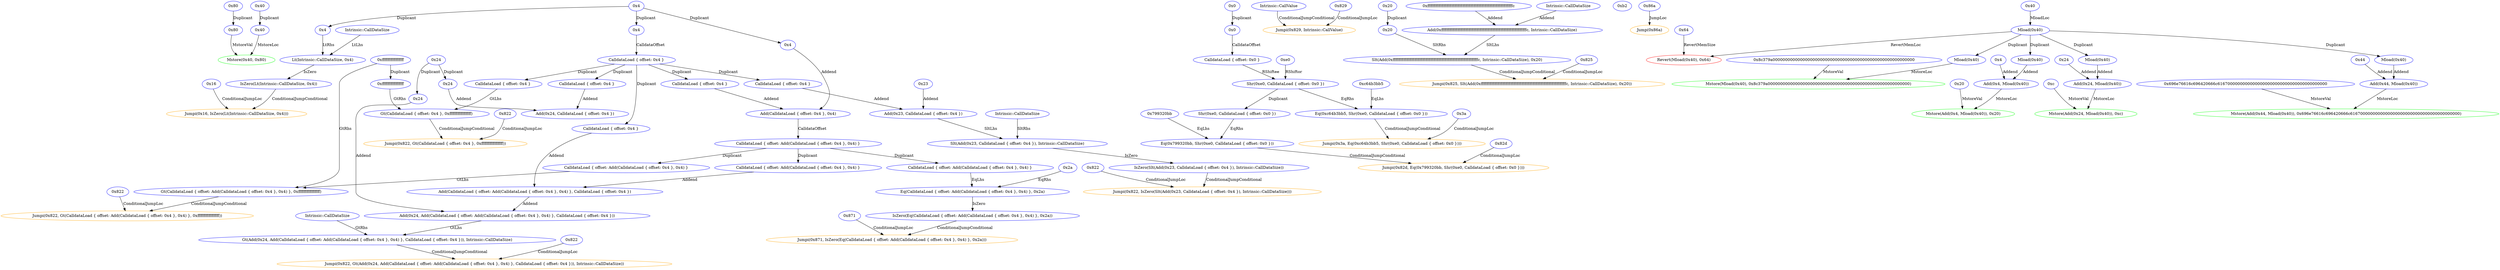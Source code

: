 digraph {
    0 [ label = "0x80" color = "blue"]
    1 [ label = "0x40" color = "blue"]
    2 [ label = "0x80" color = "blue"]
    3 [ label = "0x40" color = "blue"]
    4 [ label = "Mstore(0x40, 0x80)" color = "green"]
    5 [ label = "0x4" color = "blue"]
    6 [ label = "0x4" color = "blue"]
    7 [ label = "Intrinsic::CallDataSize" color = "blue"]
    8 [ label = "Lt(Intrinsic::CallDataSize, 0x4)" color = "blue"]
    9 [ label = "IsZero(Lt(Intrinsic::CallDataSize, 0x4))" color = "blue"]
    10 [ label = "0x16" color = "blue"]
    11 [ label = "Jumpi(0x16, IsZero(Lt(Intrinsic::CallDataSize, 0x4)))" color = "orange"]
    12 [ label = "0x0" color = "blue"]
    13 [ label = "0x0" color = "blue"]
    14 [ label = "CalldataLoad { offset: 0x0 }" color = "blue"]
    15 [ label = "0xe0" color = "blue"]
    16 [ label = "Shr(0xe0, CalldataLoad { offset: 0x0 })" color = "blue"]
    17 [ label = "Shr(0xe0, CalldataLoad { offset: 0x0 })" color = "blue"]
    18 [ label = "0x799320bb" color = "blue"]
    19 [ label = "Eq(0x799320bb, Shr(0xe0, CalldataLoad { offset: 0x0 }))" color = "blue"]
    20 [ label = "0x82d" color = "blue"]
    21 [ label = "Jumpi(0x82d, Eq(0x799320bb, Shr(0xe0, CalldataLoad { offset: 0x0 })))" color = "orange"]
    22 [ label = "0xc64b3bb5" color = "blue"]
    23 [ label = "Eq(0xc64b3bb5, Shr(0xe0, CalldataLoad { offset: 0x0 }))" color = "blue"]
    24 [ label = "0x3a" color = "blue"]
    25 [ label = "Jumpi(0x3a, Eq(0xc64b3bb5, Shr(0xe0, CalldataLoad { offset: 0x0 })))" color = "orange"]
    26 [ label = "Intrinsic::CallValue" color = "blue"]
    27 [ label = "0x829" color = "blue"]
    28 [ label = "Jumpi(0x829, Intrinsic::CallValue)" color = "orange"]
    29 [ label = "0x20" color = "blue"]
    30 [ label = "0x20" color = "blue"]
    31 [ label = "0xfffffffffffffffffffffffffffffffffffffffffffffffffffffffffffffffc" color = "blue"]
    32 [ label = "Intrinsic::CallDataSize" color = "blue"]
    33 [ label = "Add(0xfffffffffffffffffffffffffffffffffffffffffffffffffffffffffffffffc, Intrinsic::CallDataSize)" color = "blue"]
    34 [ label = "Slt(Add(0xfffffffffffffffffffffffffffffffffffffffffffffffffffffffffffffffc, Intrinsic::CallDataSize), 0x20)" color = "blue"]
    35 [ label = "0x825" color = "blue"]
    36 [ label = "Jumpi(0x825, Slt(Add(0xfffffffffffffffffffffffffffffffffffffffffffffffffffffffffffffffc, Intrinsic::CallDataSize), 0x20))" color = "orange"]
    37 [ label = "0x4" color = "blue"]
    38 [ label = "CalldataLoad { offset: 0x4 }" color = "blue"]
    39 [ label = "0xffffffffffffffff" color = "blue"]
    40 [ label = "0xffffffffffffffff" color = "blue"]
    41 [ label = "CalldataLoad { offset: 0x4 }" color = "blue"]
    42 [ label = "Gt(CalldataLoad { offset: 0x4 }, 0xffffffffffffffff)" color = "blue"]
    43 [ label = "0x822" color = "blue"]
    44 [ label = "Jumpi(0x822, Gt(CalldataLoad { offset: 0x4 }, 0xffffffffffffffff))" color = "orange"]
    45 [ label = "Intrinsic::CallDataSize" color = "blue"]
    46 [ label = "0x23" color = "blue"]
    47 [ label = "CalldataLoad { offset: 0x4 }" color = "blue"]
    48 [ label = "Add(0x23, CalldataLoad { offset: 0x4 })" color = "blue"]
    49 [ label = "Slt(Add(0x23, CalldataLoad { offset: 0x4 }), Intrinsic::CallDataSize)" color = "blue"]
    50 [ label = "IsZero(Slt(Add(0x23, CalldataLoad { offset: 0x4 }), Intrinsic::CallDataSize))" color = "blue"]
    51 [ label = "0x822" color = "blue"]
    52 [ label = "Jumpi(0x822, IsZero(Slt(Add(0x23, CalldataLoad { offset: 0x4 }), Intrinsic::CallDataSize)))" color = "orange"]
    53 [ label = "CalldataLoad { offset: 0x4 }" color = "blue"]
    54 [ label = "0x4" color = "blue"]
    55 [ label = "Add(CalldataLoad { offset: 0x4 }, 0x4)" color = "blue"]
    56 [ label = "CalldataLoad { offset: Add(CalldataLoad { offset: 0x4 }, 0x4) }" color = "blue"]
    57 [ label = "CalldataLoad { offset: Add(CalldataLoad { offset: 0x4 }, 0x4) }" color = "blue"]
    58 [ label = "Gt(CalldataLoad { offset: Add(CalldataLoad { offset: 0x4 }, 0x4) }, 0xffffffffffffffff)" color = "blue"]
    59 [ label = "0x822" color = "blue"]
    60 [ label = "Jumpi(0x822, Gt(CalldataLoad { offset: Add(CalldataLoad { offset: 0x4 }, 0x4) }, 0xffffffffffffffff))" color = "orange"]
    61 [ label = "0x24" color = "blue"]
    62 [ label = "0x24" color = "blue"]
    63 [ label = "CalldataLoad { offset: 0x4 }" color = "blue"]
    64 [ label = "Add(0x24, CalldataLoad { offset: 0x4 })" color = "blue"]
    65 [ label = "Intrinsic::CallDataSize" color = "blue"]
    66 [ label = "0x24" color = "blue"]
    67 [ label = "CalldataLoad { offset: Add(CalldataLoad { offset: 0x4 }, 0x4) }" color = "blue"]
    68 [ label = "CalldataLoad { offset: 0x4 }" color = "blue"]
    69 [ label = "Add(CalldataLoad { offset: Add(CalldataLoad { offset: 0x4 }, 0x4) }, CalldataLoad { offset: 0x4 })" color = "blue"]
    70 [ label = "Add(0x24, Add(CalldataLoad { offset: Add(CalldataLoad { offset: 0x4 }, 0x4) }, CalldataLoad { offset: 0x4 }))" color = "blue"]
    71 [ label = "Gt(Add(0x24, Add(CalldataLoad { offset: Add(CalldataLoad { offset: 0x4 }, 0x4) }, CalldataLoad { offset: 0x4 })), Intrinsic::CallDataSize)" color = "blue"]
    72 [ label = "0x822" color = "blue"]
    73 [ label = "Jumpi(0x822, Gt(Add(0x24, Add(CalldataLoad { offset: Add(CalldataLoad { offset: 0x4 }, 0x4) }, CalldataLoad { offset: 0x4 })), Intrinsic::CallDataSize))" color = "orange"]
    74 [ label = "0xb2" color = "blue"]
    75 [ label = "0x2a" color = "blue"]
    76 [ label = "CalldataLoad { offset: Add(CalldataLoad { offset: 0x4 }, 0x4) }" color = "blue"]
    77 [ label = "Eq(CalldataLoad { offset: Add(CalldataLoad { offset: 0x4 }, 0x4) }, 0x2a)" color = "blue"]
    78 [ label = "0x86a" color = "blue"]
    79 [ label = "Jump(0x86a)" color = "orange"]
    80 [ label = "IsZero(Eq(CalldataLoad { offset: Add(CalldataLoad { offset: 0x4 }, 0x4) }, 0x2a))" color = "blue"]
    81 [ label = "0x871" color = "blue"]
    82 [ label = "Jumpi(0x871, IsZero(Eq(CalldataLoad { offset: Add(CalldataLoad { offset: 0x4 }, 0x4) }, 0x2a)))" color = "orange"]
    83 [ label = "0x64" color = "blue"]
    84 [ label = "0x40" color = "blue"]
    85 [ label = "Mload(0x40)" color = "blue"]
    86 [ label = "0x8c379a000000000000000000000000000000000000000000000000000000000" color = "blue"]
    87 [ label = "Mload(0x40)" color = "blue"]
    88 [ label = "Mstore(Mload(0x40), 0x8c379a000000000000000000000000000000000000000000000000000000000)" color = "green"]
    89 [ label = "0x20" color = "blue"]
    90 [ label = "0x4" color = "blue"]
    91 [ label = "Mload(0x40)" color = "blue"]
    92 [ label = "Add(0x4, Mload(0x40))" color = "blue"]
    93 [ label = "Mstore(Add(0x4, Mload(0x40)), 0x20)" color = "green"]
    94 [ label = "0xc" color = "blue"]
    95 [ label = "0x24" color = "blue"]
    96 [ label = "Mload(0x40)" color = "blue"]
    97 [ label = "Add(0x24, Mload(0x40))" color = "blue"]
    98 [ label = "Mstore(Add(0x24, Mload(0x40)), 0xc)" color = "green"]
    99 [ label = "0x696e76616c696420666c61670000000000000000000000000000000000000000" color = "blue"]
    100 [ label = "0x44" color = "blue"]
    101 [ label = "Mload(0x40)" color = "blue"]
    102 [ label = "Add(0x44, Mload(0x40))" color = "blue"]
    103 [ label = "Mstore(Add(0x44, Mload(0x40)), 0x696e76616c696420666c61670000000000000000000000000000000000000000)" color = "green"]
    104 [ label = "Revert(Mload(0x40), 0x64)" color = "red"]
    0 -> 2 [ label = Duplicant]
    1 -> 3 [ label = Duplicant]
    3 -> 4 [ label = MstoreLoc]
    2 -> 4 [ label = MstoreVal]
    5 -> 6 [ label = Duplicant]
    7 -> 8 [ label = LtLhs]
    6 -> 8 [ label = LtRhs]
    8 -> 9 [ label = IsZero]
    10 -> 11 [ label = ConditionalJumpLoc]
    9 -> 11 [ label = ConditionalJumpConditional]
    12 -> 13 [ label = Duplicant]
    13 -> 14 [ label = CalldataOffset]
    15 -> 16 [ label = RShiftor]
    14 -> 16 [ label = RShiftee]
    16 -> 17 [ label = Duplicant]
    18 -> 19 [ label = EqLhs]
    17 -> 19 [ label = EqRhs]
    20 -> 21 [ label = ConditionalJumpLoc]
    19 -> 21 [ label = ConditionalJumpConditional]
    22 -> 23 [ label = EqLhs]
    16 -> 23 [ label = EqRhs]
    24 -> 25 [ label = ConditionalJumpLoc]
    23 -> 25 [ label = ConditionalJumpConditional]
    27 -> 28 [ label = ConditionalJumpLoc]
    26 -> 28 [ label = ConditionalJumpConditional]
    29 -> 30 [ label = Duplicant]
    32 -> 33 [ label = Addend]
    31 -> 33 [ label = Addend]
    33 -> 34 [ label = SltLhs]
    30 -> 34 [ label = SltRhs]
    35 -> 36 [ label = ConditionalJumpLoc]
    34 -> 36 [ label = ConditionalJumpConditional]
    5 -> 37 [ label = Duplicant]
    37 -> 38 [ label = CalldataOffset]
    39 -> 40 [ label = Duplicant]
    38 -> 41 [ label = Duplicant]
    41 -> 42 [ label = GtLhs]
    40 -> 42 [ label = GtRhs]
    43 -> 44 [ label = ConditionalJumpLoc]
    42 -> 44 [ label = ConditionalJumpConditional]
    38 -> 47 [ label = Duplicant]
    47 -> 48 [ label = Addend]
    46 -> 48 [ label = Addend]
    48 -> 49 [ label = SltLhs]
    45 -> 49 [ label = SltRhs]
    49 -> 50 [ label = IsZero]
    51 -> 52 [ label = ConditionalJumpLoc]
    50 -> 52 [ label = ConditionalJumpConditional]
    38 -> 53 [ label = Duplicant]
    5 -> 54 [ label = Duplicant]
    54 -> 55 [ label = Addend]
    53 -> 55 [ label = Addend]
    55 -> 56 [ label = CalldataOffset]
    56 -> 57 [ label = Duplicant]
    57 -> 58 [ label = GtLhs]
    39 -> 58 [ label = GtRhs]
    59 -> 60 [ label = ConditionalJumpLoc]
    58 -> 60 [ label = ConditionalJumpConditional]
    61 -> 62 [ label = Duplicant]
    38 -> 63 [ label = Duplicant]
    63 -> 64 [ label = Addend]
    62 -> 64 [ label = Addend]
    61 -> 66 [ label = Duplicant]
    56 -> 67 [ label = Duplicant]
    38 -> 68 [ label = Duplicant]
    68 -> 69 [ label = Addend]
    67 -> 69 [ label = Addend]
    69 -> 70 [ label = Addend]
    66 -> 70 [ label = Addend]
    70 -> 71 [ label = GtLhs]
    65 -> 71 [ label = GtRhs]
    72 -> 73 [ label = ConditionalJumpLoc]
    71 -> 73 [ label = ConditionalJumpConditional]
    56 -> 76 [ label = Duplicant]
    76 -> 77 [ label = EqLhs]
    75 -> 77 [ label = EqRhs]
    78 -> 79 [ label = JumpLoc]
    77 -> 80 [ label = IsZero]
    81 -> 82 [ label = ConditionalJumpLoc]
    80 -> 82 [ label = ConditionalJumpConditional]
    84 -> 85 [ label = MloadLoc]
    85 -> 87 [ label = Duplicant]
    87 -> 88 [ label = MstoreLoc]
    86 -> 88 [ label = MstoreVal]
    85 -> 91 [ label = Duplicant]
    91 -> 92 [ label = Addend]
    90 -> 92 [ label = Addend]
    92 -> 93 [ label = MstoreLoc]
    89 -> 93 [ label = MstoreVal]
    85 -> 96 [ label = Duplicant]
    96 -> 97 [ label = Addend]
    95 -> 97 [ label = Addend]
    97 -> 98 [ label = MstoreLoc]
    94 -> 98 [ label = MstoreVal]
    85 -> 101 [ label = Duplicant]
    101 -> 102 [ label = Addend]
    100 -> 102 [ label = Addend]
    102 -> 103 [ label = MstoreLoc]
    99 -> 103 [ label = MstoreVal]
    85 -> 104 [ label = RevertMemLoc]
    83 -> 104 [ label = RevertMemSize]
}
